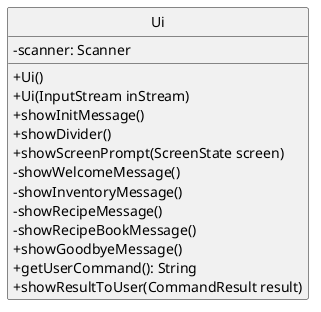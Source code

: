 @startuml

hide circle
skinparam classAttributeIconSize 0

class Ui {
    -scanner: Scanner
    +Ui()
    +Ui(InputStream inStream)
    +showInitMessage()
    +showDivider()
    +showScreenPrompt(ScreenState screen)
    -showWelcomeMessage()
    -showInventoryMessage()
    -showRecipeMessage()
    -showRecipeBookMessage()
    +showGoodbyeMessage()
    +getUserCommand(): String
    +showResultToUser(CommandResult result)
}

@enduml